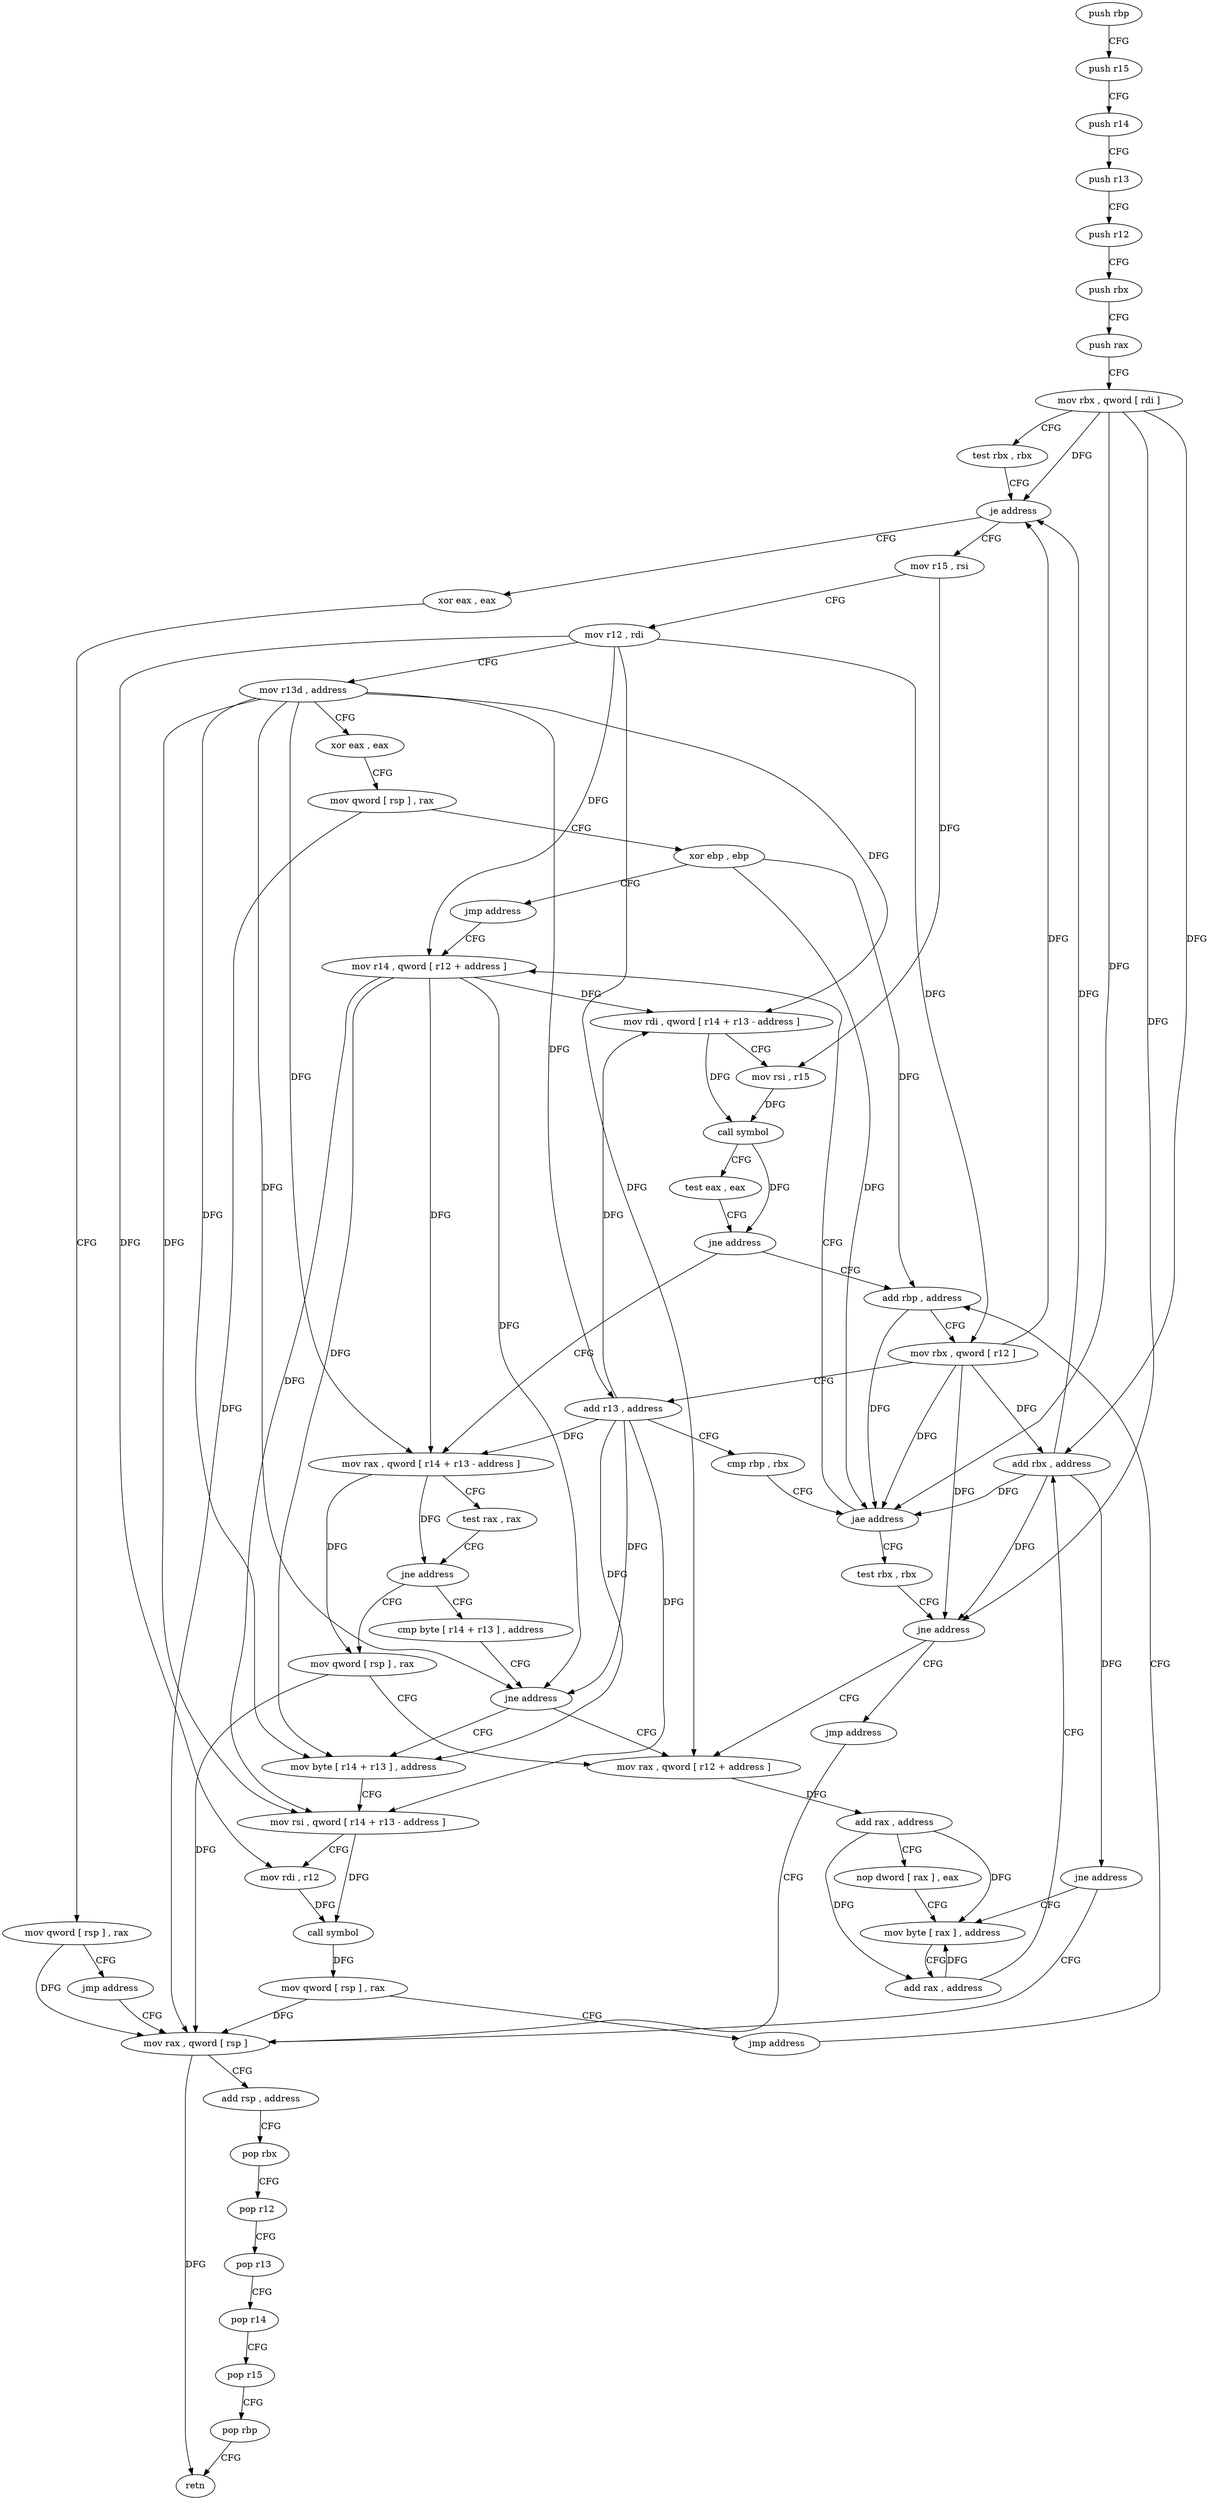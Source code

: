 digraph "func" {
"143584" [label = "push rbp" ]
"143585" [label = "push r15" ]
"143587" [label = "push r14" ]
"143589" [label = "push r13" ]
"143591" [label = "push r12" ]
"143593" [label = "push rbx" ]
"143594" [label = "push rax" ]
"143595" [label = "mov rbx , qword [ rdi ]" ]
"143598" [label = "test rbx , rbx" ]
"143601" [label = "je address" ]
"143712" [label = "xor eax , eax" ]
"143603" [label = "mov r15 , rsi" ]
"143714" [label = "mov qword [ rsp ] , rax" ]
"143718" [label = "jmp address" ]
"143757" [label = "mov rax , qword [ rsp ]" ]
"143606" [label = "mov r12 , rdi" ]
"143609" [label = "mov r13d , address" ]
"143615" [label = "xor eax , eax" ]
"143617" [label = "mov qword [ rsp ] , rax" ]
"143621" [label = "xor ebp , ebp" ]
"143623" [label = "jmp address" ]
"143649" [label = "mov r14 , qword [ r12 + address ]" ]
"143761" [label = "add rsp , address" ]
"143765" [label = "pop rbx" ]
"143766" [label = "pop r12" ]
"143768" [label = "pop r13" ]
"143770" [label = "pop r14" ]
"143772" [label = "pop r15" ]
"143774" [label = "pop rbp" ]
"143775" [label = "retn" ]
"143654" [label = "mov rdi , qword [ r14 + r13 - address ]" ]
"143659" [label = "mov rsi , r15" ]
"143662" [label = "call symbol" ]
"143667" [label = "test eax , eax" ]
"143669" [label = "jne address" ]
"143632" [label = "add rbp , address" ]
"143671" [label = "mov rax , qword [ r14 + r13 - address ]" ]
"143636" [label = "mov rbx , qword [ r12 ]" ]
"143640" [label = "add r13 , address" ]
"143644" [label = "cmp rbp , rbx" ]
"143647" [label = "jae address" ]
"143720" [label = "test rbx , rbx" ]
"143676" [label = "test rax , rax" ]
"143679" [label = "jne address" ]
"143727" [label = "mov qword [ rsp ] , rax" ]
"143681" [label = "cmp byte [ r14 + r13 ] , address" ]
"143723" [label = "jne address" ]
"143731" [label = "mov rax , qword [ r12 + address ]" ]
"143725" [label = "jmp address" ]
"143686" [label = "jne address" ]
"143688" [label = "mov byte [ r14 + r13 ] , address" ]
"143736" [label = "add rax , address" ]
"143740" [label = "nop dword [ rax ] , eax" ]
"143744" [label = "mov byte [ rax ] , address" ]
"143747" [label = "add rax , address" ]
"143751" [label = "add rbx , address" ]
"143755" [label = "jne address" ]
"143693" [label = "mov rsi , qword [ r14 + r13 - address ]" ]
"143698" [label = "mov rdi , r12" ]
"143701" [label = "call symbol" ]
"143706" [label = "mov qword [ rsp ] , rax" ]
"143710" [label = "jmp address" ]
"143584" -> "143585" [ label = "CFG" ]
"143585" -> "143587" [ label = "CFG" ]
"143587" -> "143589" [ label = "CFG" ]
"143589" -> "143591" [ label = "CFG" ]
"143591" -> "143593" [ label = "CFG" ]
"143593" -> "143594" [ label = "CFG" ]
"143594" -> "143595" [ label = "CFG" ]
"143595" -> "143598" [ label = "CFG" ]
"143595" -> "143601" [ label = "DFG" ]
"143595" -> "143647" [ label = "DFG" ]
"143595" -> "143723" [ label = "DFG" ]
"143595" -> "143751" [ label = "DFG" ]
"143598" -> "143601" [ label = "CFG" ]
"143601" -> "143712" [ label = "CFG" ]
"143601" -> "143603" [ label = "CFG" ]
"143712" -> "143714" [ label = "CFG" ]
"143603" -> "143606" [ label = "CFG" ]
"143603" -> "143659" [ label = "DFG" ]
"143714" -> "143718" [ label = "CFG" ]
"143714" -> "143757" [ label = "DFG" ]
"143718" -> "143757" [ label = "CFG" ]
"143757" -> "143761" [ label = "CFG" ]
"143757" -> "143775" [ label = "DFG" ]
"143606" -> "143609" [ label = "CFG" ]
"143606" -> "143649" [ label = "DFG" ]
"143606" -> "143636" [ label = "DFG" ]
"143606" -> "143731" [ label = "DFG" ]
"143606" -> "143698" [ label = "DFG" ]
"143609" -> "143615" [ label = "CFG" ]
"143609" -> "143654" [ label = "DFG" ]
"143609" -> "143640" [ label = "DFG" ]
"143609" -> "143671" [ label = "DFG" ]
"143609" -> "143686" [ label = "DFG" ]
"143609" -> "143688" [ label = "DFG" ]
"143609" -> "143693" [ label = "DFG" ]
"143615" -> "143617" [ label = "CFG" ]
"143617" -> "143621" [ label = "CFG" ]
"143617" -> "143757" [ label = "DFG" ]
"143621" -> "143623" [ label = "CFG" ]
"143621" -> "143632" [ label = "DFG" ]
"143621" -> "143647" [ label = "DFG" ]
"143623" -> "143649" [ label = "CFG" ]
"143649" -> "143654" [ label = "DFG" ]
"143649" -> "143671" [ label = "DFG" ]
"143649" -> "143686" [ label = "DFG" ]
"143649" -> "143688" [ label = "DFG" ]
"143649" -> "143693" [ label = "DFG" ]
"143761" -> "143765" [ label = "CFG" ]
"143765" -> "143766" [ label = "CFG" ]
"143766" -> "143768" [ label = "CFG" ]
"143768" -> "143770" [ label = "CFG" ]
"143770" -> "143772" [ label = "CFG" ]
"143772" -> "143774" [ label = "CFG" ]
"143774" -> "143775" [ label = "CFG" ]
"143654" -> "143659" [ label = "CFG" ]
"143654" -> "143662" [ label = "DFG" ]
"143659" -> "143662" [ label = "DFG" ]
"143662" -> "143667" [ label = "CFG" ]
"143662" -> "143669" [ label = "DFG" ]
"143667" -> "143669" [ label = "CFG" ]
"143669" -> "143632" [ label = "CFG" ]
"143669" -> "143671" [ label = "CFG" ]
"143632" -> "143636" [ label = "CFG" ]
"143632" -> "143647" [ label = "DFG" ]
"143671" -> "143676" [ label = "CFG" ]
"143671" -> "143679" [ label = "DFG" ]
"143671" -> "143727" [ label = "DFG" ]
"143636" -> "143640" [ label = "CFG" ]
"143636" -> "143601" [ label = "DFG" ]
"143636" -> "143647" [ label = "DFG" ]
"143636" -> "143723" [ label = "DFG" ]
"143636" -> "143751" [ label = "DFG" ]
"143640" -> "143644" [ label = "CFG" ]
"143640" -> "143654" [ label = "DFG" ]
"143640" -> "143671" [ label = "DFG" ]
"143640" -> "143686" [ label = "DFG" ]
"143640" -> "143688" [ label = "DFG" ]
"143640" -> "143693" [ label = "DFG" ]
"143644" -> "143647" [ label = "CFG" ]
"143647" -> "143720" [ label = "CFG" ]
"143647" -> "143649" [ label = "CFG" ]
"143720" -> "143723" [ label = "CFG" ]
"143676" -> "143679" [ label = "CFG" ]
"143679" -> "143727" [ label = "CFG" ]
"143679" -> "143681" [ label = "CFG" ]
"143727" -> "143731" [ label = "CFG" ]
"143727" -> "143757" [ label = "DFG" ]
"143681" -> "143686" [ label = "CFG" ]
"143723" -> "143731" [ label = "CFG" ]
"143723" -> "143725" [ label = "CFG" ]
"143731" -> "143736" [ label = "DFG" ]
"143725" -> "143757" [ label = "CFG" ]
"143686" -> "143731" [ label = "CFG" ]
"143686" -> "143688" [ label = "CFG" ]
"143688" -> "143693" [ label = "CFG" ]
"143736" -> "143740" [ label = "CFG" ]
"143736" -> "143744" [ label = "DFG" ]
"143736" -> "143747" [ label = "DFG" ]
"143740" -> "143744" [ label = "CFG" ]
"143744" -> "143747" [ label = "CFG" ]
"143747" -> "143751" [ label = "CFG" ]
"143747" -> "143744" [ label = "DFG" ]
"143751" -> "143755" [ label = "DFG" ]
"143751" -> "143601" [ label = "DFG" ]
"143751" -> "143647" [ label = "DFG" ]
"143751" -> "143723" [ label = "DFG" ]
"143755" -> "143744" [ label = "CFG" ]
"143755" -> "143757" [ label = "CFG" ]
"143693" -> "143698" [ label = "CFG" ]
"143693" -> "143701" [ label = "DFG" ]
"143698" -> "143701" [ label = "DFG" ]
"143701" -> "143706" [ label = "DFG" ]
"143706" -> "143710" [ label = "CFG" ]
"143706" -> "143757" [ label = "DFG" ]
"143710" -> "143632" [ label = "CFG" ]
}
